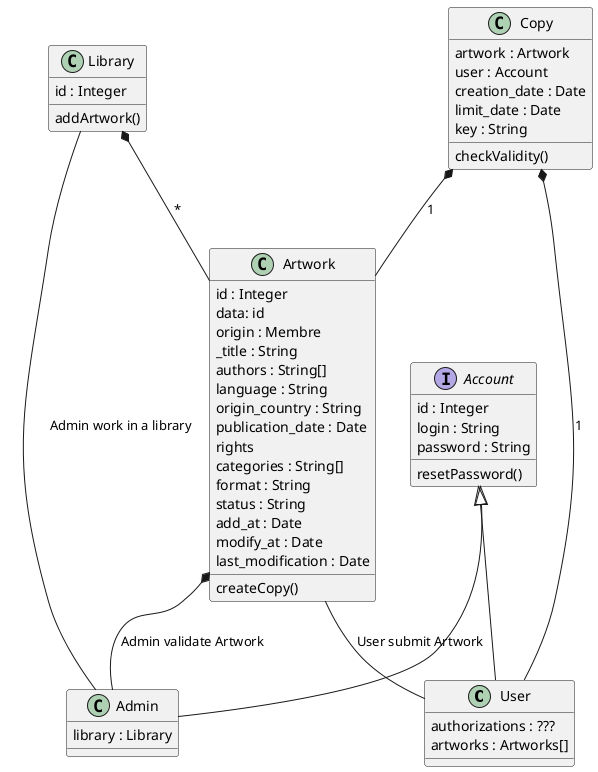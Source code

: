 @startuml Diagramme de Classe
class User {
    authorizations : ???
    artworks : Artworks[]
}

interface Account {
    id : Integer
    login : String
    password : String

    resetPassword()
}

class Admin {
    library : Library
}

class Library {
    id : Integer

    addArtwork()
}

class Artwork {
    id : Integer
    data: id
    origin : Membre
    _title : String
    authors : String[]
    language : String
    origin_country : String
    publication_date : Date
    rights
    categories : String[]
    format : String
    status : String
    add_at : Date
    modify_at : Date
    last_modification : Date
    createCopy()
}

class Copy {
    artwork : Artwork
    user : Account
    creation_date : Date
    limit_date : Date
    key : String
    checkValidity()
}


Artwork -- User : User submit Artwork
Artwork *-- Admin : Admin validate Artwork
Library -- Admin : Admin work in a library
Account <|-- Admin
Account <|-- User
Copy *-- User : 1
Copy *-- Artwork : 1
Library *-- Artwork : *

@enduml


